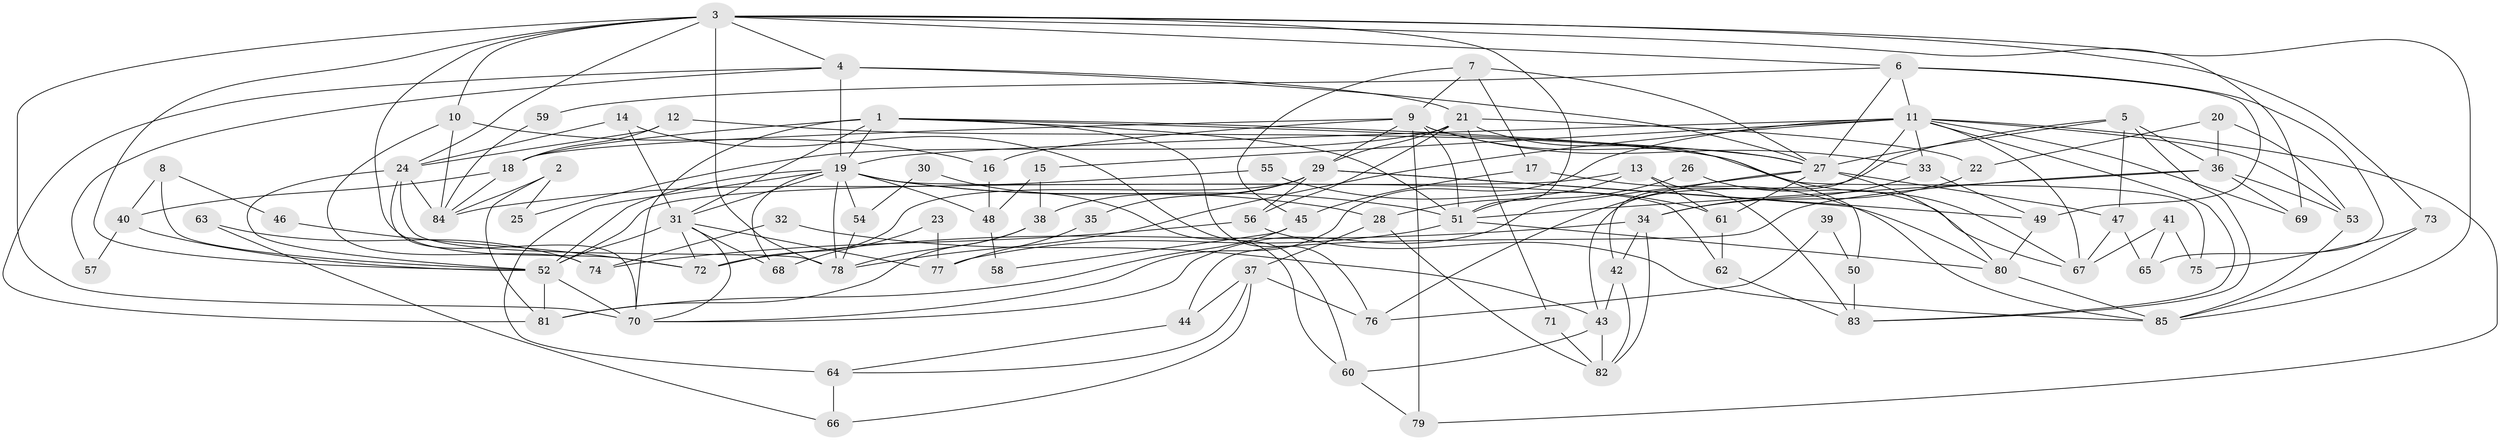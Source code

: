// original degree distribution, {4: 0.23529411764705882, 3: 0.2605042016806723, 5: 0.21008403361344538, 2: 0.15966386554621848, 6: 0.06722689075630252, 7: 0.04201680672268908, 9: 0.008403361344537815, 8: 0.01680672268907563}
// Generated by graph-tools (version 1.1) at 2025/50/03/04/25 22:50:56]
// undirected, 85 vertices, 190 edges
graph export_dot {
  node [color=gray90,style=filled];
  1;
  2;
  3;
  4;
  5;
  6;
  7;
  8;
  9;
  10;
  11;
  12;
  13;
  14;
  15;
  16;
  17;
  18;
  19;
  20;
  21;
  22;
  23;
  24;
  25;
  26;
  27;
  28;
  29;
  30;
  31;
  32;
  33;
  34;
  35;
  36;
  37;
  38;
  39;
  40;
  41;
  42;
  43;
  44;
  45;
  46;
  47;
  48;
  49;
  50;
  51;
  52;
  53;
  54;
  55;
  56;
  57;
  58;
  59;
  60;
  61;
  62;
  63;
  64;
  65;
  66;
  67;
  68;
  69;
  70;
  71;
  72;
  73;
  74;
  75;
  76;
  77;
  78;
  79;
  80;
  81;
  82;
  83;
  84;
  85;
  1 -- 18 [weight=1.0];
  1 -- 19 [weight=3.0];
  1 -- 27 [weight=1.0];
  1 -- 31 [weight=1.0];
  1 -- 51 [weight=1.0];
  1 -- 67 [weight=1.0];
  1 -- 70 [weight=1.0];
  1 -- 76 [weight=1.0];
  2 -- 25 [weight=1.0];
  2 -- 81 [weight=1.0];
  2 -- 84 [weight=1.0];
  3 -- 4 [weight=1.0];
  3 -- 6 [weight=1.0];
  3 -- 10 [weight=1.0];
  3 -- 24 [weight=1.0];
  3 -- 51 [weight=1.0];
  3 -- 52 [weight=1.0];
  3 -- 69 [weight=1.0];
  3 -- 70 [weight=2.0];
  3 -- 72 [weight=1.0];
  3 -- 73 [weight=1.0];
  3 -- 78 [weight=1.0];
  3 -- 85 [weight=1.0];
  4 -- 19 [weight=5.0];
  4 -- 21 [weight=1.0];
  4 -- 27 [weight=1.0];
  4 -- 57 [weight=1.0];
  4 -- 81 [weight=1.0];
  5 -- 27 [weight=1.0];
  5 -- 36 [weight=1.0];
  5 -- 43 [weight=1.0];
  5 -- 47 [weight=1.0];
  5 -- 83 [weight=1.0];
  6 -- 11 [weight=1.0];
  6 -- 27 [weight=1.0];
  6 -- 49 [weight=1.0];
  6 -- 59 [weight=1.0];
  6 -- 65 [weight=1.0];
  7 -- 9 [weight=1.0];
  7 -- 17 [weight=1.0];
  7 -- 27 [weight=1.0];
  7 -- 45 [weight=1.0];
  8 -- 40 [weight=1.0];
  8 -- 46 [weight=1.0];
  8 -- 52 [weight=1.0];
  9 -- 16 [weight=1.0];
  9 -- 18 [weight=1.0];
  9 -- 27 [weight=1.0];
  9 -- 29 [weight=1.0];
  9 -- 33 [weight=1.0];
  9 -- 51 [weight=1.0];
  9 -- 79 [weight=1.0];
  10 -- 16 [weight=1.0];
  10 -- 74 [weight=1.0];
  10 -- 84 [weight=1.0];
  11 -- 15 [weight=1.0];
  11 -- 19 [weight=1.0];
  11 -- 33 [weight=1.0];
  11 -- 42 [weight=1.0];
  11 -- 53 [weight=1.0];
  11 -- 67 [weight=1.0];
  11 -- 69 [weight=1.0];
  11 -- 70 [weight=1.0];
  11 -- 78 [weight=1.0];
  11 -- 79 [weight=1.0];
  11 -- 83 [weight=1.0];
  12 -- 18 [weight=1.0];
  12 -- 24 [weight=1.0];
  12 -- 75 [weight=1.0];
  13 -- 51 [weight=1.0];
  13 -- 52 [weight=1.0];
  13 -- 61 [weight=1.0];
  13 -- 83 [weight=1.0];
  14 -- 24 [weight=1.0];
  14 -- 31 [weight=1.0];
  14 -- 60 [weight=1.0];
  15 -- 38 [weight=1.0];
  15 -- 48 [weight=1.0];
  16 -- 48 [weight=1.0];
  17 -- 45 [weight=1.0];
  17 -- 85 [weight=1.0];
  18 -- 40 [weight=1.0];
  18 -- 84 [weight=1.0];
  19 -- 28 [weight=1.0];
  19 -- 31 [weight=1.0];
  19 -- 48 [weight=1.0];
  19 -- 51 [weight=1.0];
  19 -- 52 [weight=1.0];
  19 -- 54 [weight=1.0];
  19 -- 62 [weight=1.0];
  19 -- 64 [weight=2.0];
  19 -- 68 [weight=1.0];
  19 -- 78 [weight=1.0];
  20 -- 22 [weight=1.0];
  20 -- 36 [weight=1.0];
  20 -- 53 [weight=1.0];
  21 -- 22 [weight=1.0];
  21 -- 25 [weight=1.0];
  21 -- 29 [weight=1.0];
  21 -- 50 [weight=1.0];
  21 -- 56 [weight=1.0];
  21 -- 71 [weight=1.0];
  22 -- 34 [weight=1.0];
  23 -- 68 [weight=1.0];
  23 -- 77 [weight=1.0];
  24 -- 52 [weight=1.0];
  24 -- 70 [weight=2.0];
  24 -- 78 [weight=1.0];
  24 -- 84 [weight=1.0];
  26 -- 28 [weight=1.0];
  26 -- 67 [weight=1.0];
  27 -- 47 [weight=1.0];
  27 -- 61 [weight=1.0];
  27 -- 70 [weight=1.0];
  27 -- 76 [weight=1.0];
  27 -- 80 [weight=1.0];
  28 -- 37 [weight=1.0];
  28 -- 82 [weight=1.0];
  29 -- 35 [weight=1.0];
  29 -- 38 [weight=1.0];
  29 -- 49 [weight=1.0];
  29 -- 56 [weight=1.0];
  29 -- 72 [weight=2.0];
  29 -- 80 [weight=1.0];
  30 -- 54 [weight=1.0];
  30 -- 60 [weight=1.0];
  31 -- 52 [weight=1.0];
  31 -- 68 [weight=1.0];
  31 -- 70 [weight=1.0];
  31 -- 72 [weight=1.0];
  31 -- 77 [weight=2.0];
  32 -- 43 [weight=1.0];
  32 -- 74 [weight=1.0];
  33 -- 34 [weight=1.0];
  33 -- 49 [weight=1.0];
  34 -- 42 [weight=1.0];
  34 -- 72 [weight=2.0];
  34 -- 82 [weight=1.0];
  35 -- 77 [weight=1.0];
  36 -- 44 [weight=1.0];
  36 -- 51 [weight=1.0];
  36 -- 53 [weight=1.0];
  36 -- 69 [weight=1.0];
  37 -- 44 [weight=1.0];
  37 -- 64 [weight=1.0];
  37 -- 66 [weight=1.0];
  37 -- 76 [weight=1.0];
  38 -- 78 [weight=1.0];
  38 -- 81 [weight=1.0];
  39 -- 50 [weight=1.0];
  39 -- 76 [weight=1.0];
  40 -- 52 [weight=1.0];
  40 -- 57 [weight=1.0];
  41 -- 65 [weight=1.0];
  41 -- 67 [weight=1.0];
  41 -- 75 [weight=1.0];
  42 -- 43 [weight=1.0];
  42 -- 82 [weight=1.0];
  43 -- 60 [weight=1.0];
  43 -- 82 [weight=1.0];
  44 -- 64 [weight=1.0];
  45 -- 58 [weight=1.0];
  45 -- 81 [weight=1.0];
  46 -- 72 [weight=1.0];
  47 -- 65 [weight=1.0];
  47 -- 67 [weight=1.0];
  48 -- 58 [weight=1.0];
  49 -- 80 [weight=1.0];
  50 -- 83 [weight=1.0];
  51 -- 77 [weight=1.0];
  51 -- 80 [weight=1.0];
  52 -- 70 [weight=1.0];
  52 -- 81 [weight=1.0];
  53 -- 85 [weight=1.0];
  54 -- 78 [weight=1.0];
  55 -- 61 [weight=1.0];
  55 -- 84 [weight=1.0];
  56 -- 74 [weight=1.0];
  56 -- 85 [weight=1.0];
  59 -- 84 [weight=1.0];
  60 -- 79 [weight=1.0];
  61 -- 62 [weight=1.0];
  62 -- 83 [weight=1.0];
  63 -- 66 [weight=1.0];
  63 -- 74 [weight=1.0];
  64 -- 66 [weight=1.0];
  71 -- 82 [weight=1.0];
  73 -- 75 [weight=1.0];
  73 -- 85 [weight=1.0];
  80 -- 85 [weight=1.0];
}
